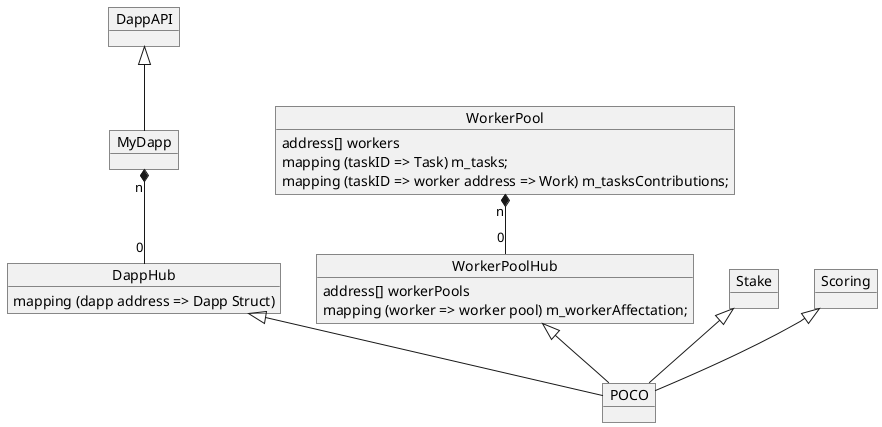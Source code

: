 @startuml
object DappAPI
object MyDapp
object DappHub {
  mapping (dapp address => Dapp Struct)
}
object WorkerPoolHub {
  address[] workerPools
  mapping (worker => worker pool) m_workerAffectation;
}

object Stake
object Scoring
object POCO
object WorkerPool {
   address[] workers
   mapping (taskID => Task) m_tasks;
   mapping (taskID => worker address => Work) m_tasksContributions;
}



DappHub <|-- POCO
WorkerPoolHub <|-- POCO
Stake <|-- POCO
Scoring <|-- POCO
WorkerPool "n" *-- "0" WorkerPoolHub

DappAPI <|-- MyDapp
MyDapp "n" *-- "0" DappHub

@enduml